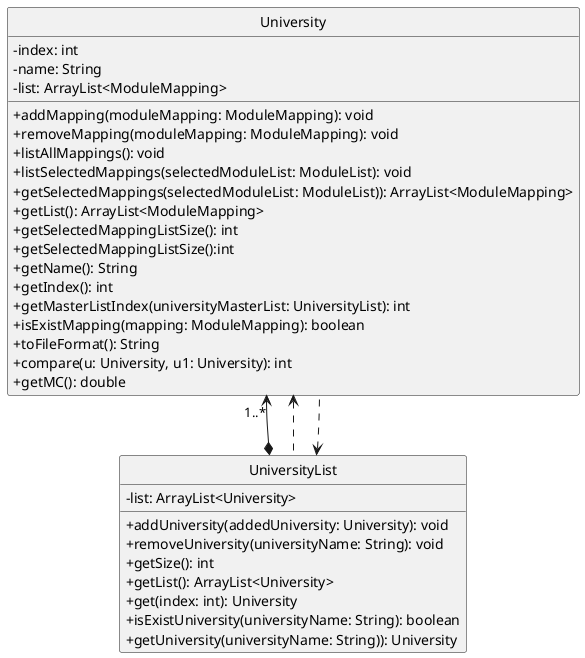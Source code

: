 @startuml
hide circle
skinparam classAttributeIconSize 0
skinparam groupInheritance 2

University "1..*" <--* UniversityList
University <.. UniversityList
UniversityList <.. University

class University {
    - index: int
    - name: String
    - list: ArrayList<ModuleMapping>

    + addMapping(moduleMapping: ModuleMapping): void
    + removeMapping(moduleMapping: ModuleMapping): void
    + listAllMappings(): void
    + listSelectedMappings(selectedModuleList: ModuleList): void
    + getSelectedMappings(selectedModuleList: ModuleList)): ArrayList<ModuleMapping>
    + getList(): ArrayList<ModuleMapping>
    + getSelectedMappingListSize(): int
    + getSelectedMappingListSize():int
    + getName(): String
    + getIndex(): int
    + getMasterListIndex(universityMasterList: UniversityList): int
    + isExistMapping(mapping: ModuleMapping): boolean
    + toFileFormat(): String
    + compare(u: University, u1: University): int
    + getMC(): double
}

Class UniversityList {
    - list: ArrayList<University>

    + addUniversity(addedUniversity: University): void
    + removeUniversity(universityName: String): void
    + getSize(): int
    + getList(): ArrayList<University>
    + get(index: int): University
    + isExistUniversity(universityName: String): boolean
    + getUniversity(universityName: String)): University
}

@enduml